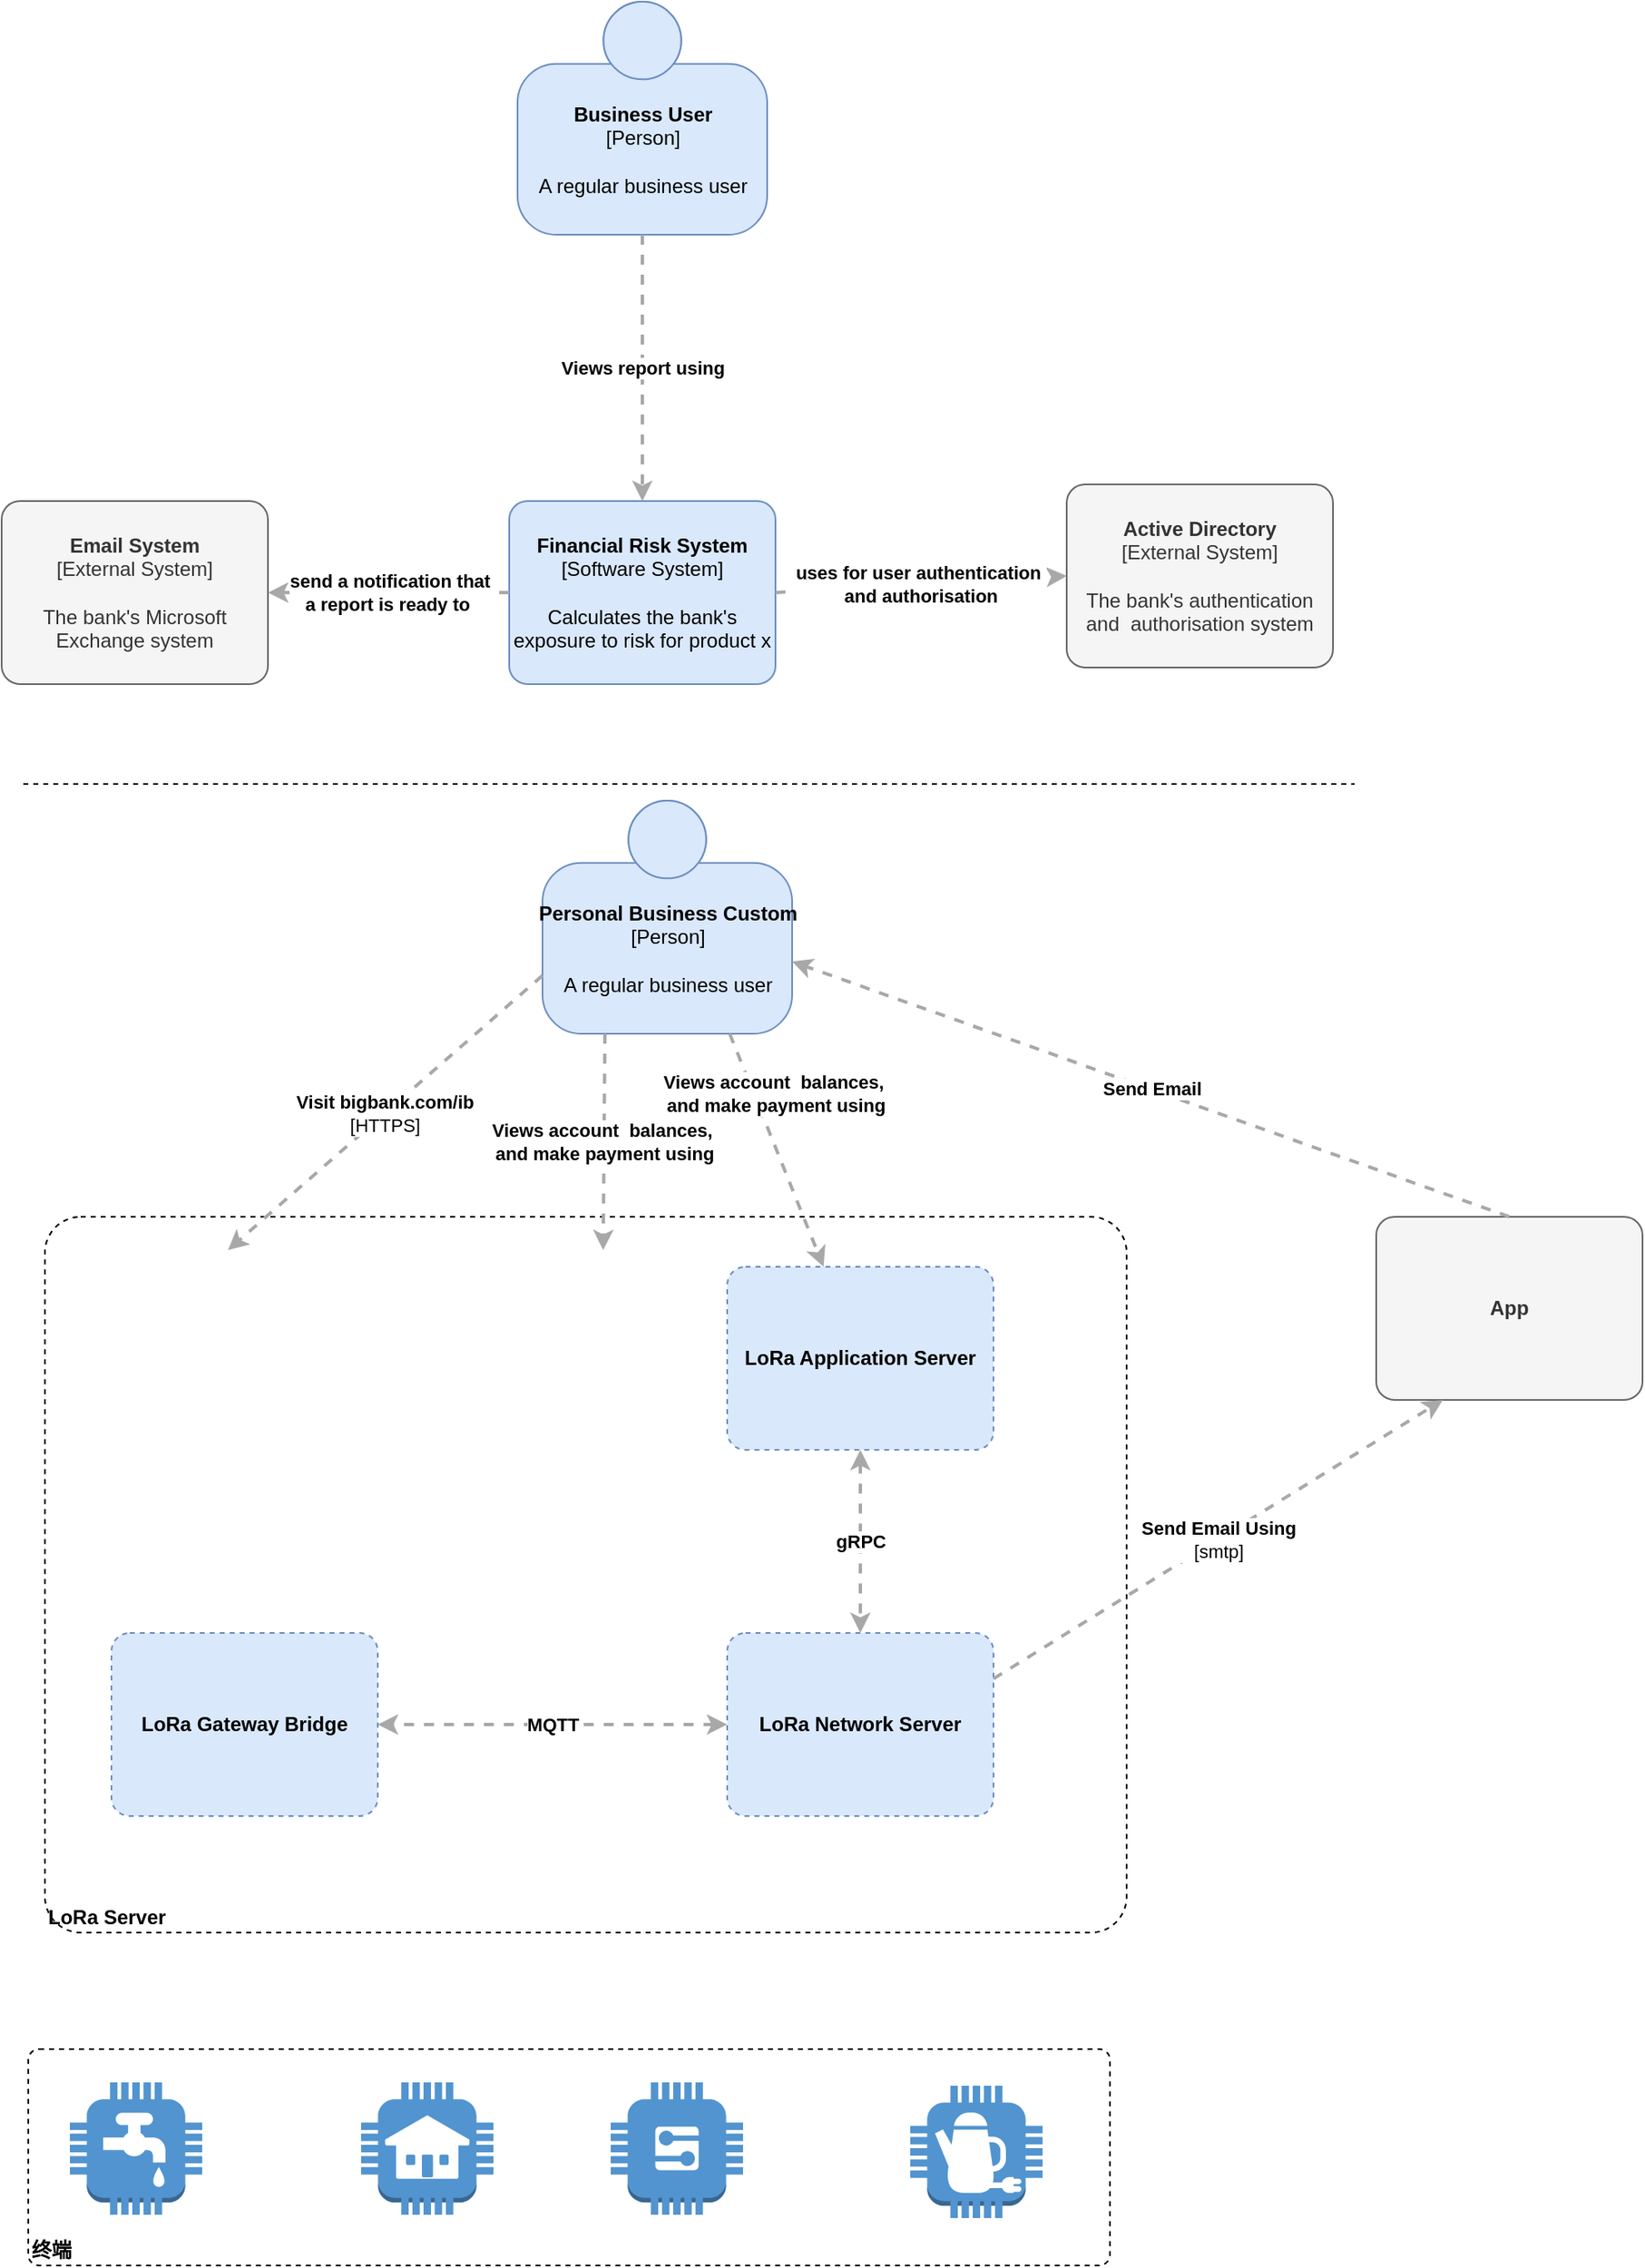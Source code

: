 <mxfile version="14.4.3" type="github">
  <diagram id="prtHgNgQTEPvFCAcTncT" name="Page-1">
    <mxGraphModel dx="845" dy="533" grid="1" gridSize="10" guides="1" tooltips="1" connect="1" arrows="1" fold="1" page="1" pageScale="1" pageWidth="827" pageHeight="1169" math="0" shadow="0">
      <root>
        <mxCell id="0" />
        <mxCell id="1" parent="0" />
        <mxCell id="nQnoEyGICxjIxf7FkVJl-1" value="&lt;b&gt;Business User&lt;/b&gt;&lt;br&gt;&lt;div&gt;[Person]&lt;/div&gt;&lt;br&gt;&lt;div&gt;A regular business user&lt;/div&gt;" style="html=1;dashed=0;whitespace=wrap;fillColor=#DAE8FC;strokeColor=#6C8EBF;shape=mxgraph.c4.person;align=center;points=[[0.5,0,0],[1,0.5,0],[1,0.75,0],[0.75,1,0],[0.5,1,0],[0.25,1,0],[0,0.75,0],[0,0.5,0]];" parent="1" vertex="1">
          <mxGeometry x="324" width="150" height="140" as="geometry" />
        </mxCell>
        <mxCell id="nQnoEyGICxjIxf7FkVJl-2" value="&lt;b&gt;Financial Risk System&lt;/b&gt;&lt;br&gt;&lt;div&gt;[Software System]&lt;/div&gt;&lt;br&gt;&lt;div&gt;Calculates the bank&#39;s exposure to risk for product x&lt;/div&gt;" style="rounded=1;whiteSpace=wrap;html=1;labelBackgroundColor=none;fillColor=#dae8fc;fontColor=#000000;align=center;arcSize=10;strokeColor=#6c8ebf;points=[[0.25,0,0],[0.5,0,0],[0.75,0,0],[1,0.25,0],[1,0.5,0],[1,0.75,0],[0.75,1,0],[0.5,1,0],[0.25,1,0],[0,0.75,0],[0,0.5,0],[0,0.25,0]];" parent="1" vertex="1">
          <mxGeometry x="319" y="300" width="160" height="110.0" as="geometry" />
        </mxCell>
        <mxCell id="nQnoEyGICxjIxf7FkVJl-6" value="&lt;div style=&quot;text-align: left&quot;&gt;&lt;div style=&quot;text-align: center&quot;&gt;&lt;b&gt;Views report using&lt;/b&gt;&lt;/div&gt;&lt;/div&gt;" style="edgeStyle=none;rounded=0;html=1;entryX=0.5;entryY=0;jettySize=auto;orthogonalLoop=1;strokeColor=#A8A8A8;strokeWidth=2;fontColor=#000000;jumpStyle=none;dashed=1;exitX=0.5;exitY=1;exitDx=0;exitDy=0;exitPerimeter=0;entryDx=0;entryDy=0;entryPerimeter=0;" parent="1" source="nQnoEyGICxjIxf7FkVJl-1" target="nQnoEyGICxjIxf7FkVJl-2" edge="1">
          <mxGeometry width="200" relative="1" as="geometry">
            <mxPoint x="444" y="200" as="sourcePoint" />
            <mxPoint x="644" y="200" as="targetPoint" />
          </mxGeometry>
        </mxCell>
        <mxCell id="nQnoEyGICxjIxf7FkVJl-7" value="&lt;b&gt;Active Directory&lt;/b&gt;&lt;br&gt;&lt;div&gt;[External System]&lt;/div&gt;&lt;br&gt;&lt;div&gt;The bank&#39;s authentication and&amp;nbsp; authorisation system&lt;/div&gt;" style="rounded=1;whiteSpace=wrap;html=1;labelBackgroundColor=none;fillColor=#f5f5f5;fontColor=#333333;align=center;arcSize=10;strokeColor=#666666;points=[[0.25,0,0],[0.5,0,0],[0.75,0,0],[1,0.25,0],[1,0.5,0],[1,0.75,0],[0.75,1,0],[0.5,1,0],[0.25,1,0],[0,0.75,0],[0,0.5,0],[0,0.25,0]];" parent="1" vertex="1">
          <mxGeometry x="654" y="290" width="160" height="110.0" as="geometry" />
        </mxCell>
        <mxCell id="nQnoEyGICxjIxf7FkVJl-10" value="&lt;div style=&quot;text-align: left&quot;&gt;&lt;div style=&quot;text-align: center&quot;&gt;&lt;b&gt;uses for user authentication&amp;nbsp;&lt;/b&gt;&lt;/div&gt;&lt;div style=&quot;text-align: center&quot;&gt;&lt;b&gt;and authorisation&lt;/b&gt;&lt;/div&gt;&lt;/div&gt;" style="edgeStyle=none;rounded=0;html=1;entryX=0;entryY=0.5;jettySize=auto;orthogonalLoop=1;strokeColor=#A8A8A8;strokeWidth=2;fontColor=#000000;jumpStyle=none;dashed=1;exitX=1;exitY=0.5;exitDx=0;exitDy=0;exitPerimeter=0;entryDx=0;entryDy=0;entryPerimeter=0;" parent="1" source="nQnoEyGICxjIxf7FkVJl-2" target="nQnoEyGICxjIxf7FkVJl-7" edge="1">
          <mxGeometry width="200" relative="1" as="geometry">
            <mxPoint x="634" y="140" as="sourcePoint" />
            <mxPoint x="634" y="300" as="targetPoint" />
          </mxGeometry>
        </mxCell>
        <mxCell id="nQnoEyGICxjIxf7FkVJl-11" value="&lt;b&gt;Email System&lt;/b&gt;&lt;br&gt;&lt;div&gt;[External System]&lt;/div&gt;&lt;br&gt;&lt;div&gt;The bank&#39;s Microsoft Exchange system&lt;/div&gt;" style="rounded=1;whiteSpace=wrap;html=1;labelBackgroundColor=none;fillColor=#f5f5f5;fontColor=#333333;align=center;arcSize=10;strokeColor=#666666;points=[[0.25,0,0],[0.5,0,0],[0.75,0,0],[1,0.25,0],[1,0.5,0],[1,0.75,0],[0.75,1,0],[0.5,1,0],[0.25,1,0],[0,0.75,0],[0,0.5,0],[0,0.25,0]];" parent="1" vertex="1">
          <mxGeometry x="14" y="300" width="160" height="110.0" as="geometry" />
        </mxCell>
        <mxCell id="nQnoEyGICxjIxf7FkVJl-12" value="&lt;div style=&quot;text-align: left&quot;&gt;&lt;div style=&quot;text-align: center&quot;&gt;&lt;b&gt;send a notification that &lt;br&gt;a report is ready to&amp;nbsp;&lt;/b&gt;&lt;/div&gt;&lt;/div&gt;" style="edgeStyle=none;rounded=0;html=1;jettySize=auto;orthogonalLoop=1;strokeColor=#A8A8A8;strokeWidth=2;fontColor=#000000;jumpStyle=none;dashed=1;exitX=0;exitY=0.5;exitDx=0;exitDy=0;exitPerimeter=0;" parent="1" source="nQnoEyGICxjIxf7FkVJl-2" target="nQnoEyGICxjIxf7FkVJl-11" edge="1">
          <mxGeometry width="200" relative="1" as="geometry">
            <mxPoint x="174" y="100" as="sourcePoint" />
            <mxPoint x="179" y="270" as="targetPoint" />
          </mxGeometry>
        </mxCell>
        <mxCell id="nQnoEyGICxjIxf7FkVJl-13" value="" style="endArrow=none;dashed=1;html=1;" parent="1" edge="1">
          <mxGeometry width="50" height="50" relative="1" as="geometry">
            <mxPoint x="27" y="470" as="sourcePoint" />
            <mxPoint x="827" y="470" as="targetPoint" />
          </mxGeometry>
        </mxCell>
        <mxCell id="nQnoEyGICxjIxf7FkVJl-14" value="&lt;b&gt;Personal Business Custom&lt;/b&gt;&lt;br&gt;&lt;div&gt;[Person]&lt;/div&gt;&lt;br&gt;&lt;div&gt;A regular business user&lt;/div&gt;" style="html=1;dashed=0;whitespace=wrap;fillColor=#DAE8FC;strokeColor=#6C8EBF;shape=mxgraph.c4.person;align=center;points=[[0.5,0,0],[1,0.5,0],[1,0.75,0],[0.75,1,0],[0.5,1,0],[0.25,1,0],[0,0.75,0],[0,0.5,0]];" parent="1" vertex="1">
          <mxGeometry x="339" y="480" width="150" height="140" as="geometry" />
        </mxCell>
        <mxCell id="nQnoEyGICxjIxf7FkVJl-16" value="&lt;div style=&quot;text-align: left&quot;&gt;&lt;b style=&quot;text-align: center&quot;&gt;LoRa Server&lt;/b&gt;&lt;br&gt;&lt;/div&gt;" style="rounded=1;whiteSpace=wrap;html=1;labelBackgroundColor=none;fillColor=#ffffff;fontColor=#000000;align=left;arcSize=5;strokeColor=#000000;verticalAlign=bottom;points=[[0.25,0,0],[0.5,0,0],[0.75,0,0],[1,0.25,0],[1,0.5,0],[1,0.75,0],[0.75,1,0],[0.5,1,0],[0.25,1,0],[0,0.75,0],[0,0.5,0],[0,0.25,0]];dashed=1;" parent="1" vertex="1">
          <mxGeometry x="40" y="730" width="650" height="430" as="geometry" />
        </mxCell>
        <mxCell id="nQnoEyGICxjIxf7FkVJl-17" value="&lt;div style=&quot;text-align: left&quot;&gt;&lt;div style=&quot;text-align: center&quot;&gt;&lt;b&gt;Views account&amp;nbsp; balances,&amp;nbsp;&lt;/b&gt;&lt;/div&gt;&lt;div style=&quot;text-align: center&quot;&gt;&lt;b&gt;and make payment using&lt;/b&gt;&lt;/div&gt;&lt;/div&gt;" style="edgeStyle=none;rounded=0;html=1;jettySize=auto;orthogonalLoop=1;strokeColor=#A8A8A8;strokeWidth=2;fontColor=#000000;jumpStyle=none;dashed=1;exitX=0.25;exitY=1;exitDx=0;exitDy=0;exitPerimeter=0;" parent="1" source="nQnoEyGICxjIxf7FkVJl-14" edge="1">
          <mxGeometry width="200" relative="1" as="geometry">
            <mxPoint x="403.5" y="610" as="sourcePoint" />
            <mxPoint x="375.446" y="750" as="targetPoint" />
          </mxGeometry>
        </mxCell>
        <mxCell id="nQnoEyGICxjIxf7FkVJl-22" value="&lt;b&gt;LoRa Application Server&lt;/b&gt;" style="rounded=1;whiteSpace=wrap;html=1;labelBackgroundColor=none;fillColor=#dae8fc;fontColor=#000000;align=center;arcSize=10;strokeColor=#6c8ebf;points=[[0.25,0,0],[0.5,0,0],[0.75,0,0],[1,0.25,0],[1,0.5,0],[1,0.75,0],[0.75,1,0],[0.5,1,0],[0.25,1,0],[0,0.75,0],[0,0.5,0],[0,0.25,0]];dashed=1;" parent="1" vertex="1">
          <mxGeometry x="450" y="760" width="160" height="110.0" as="geometry" />
        </mxCell>
        <mxCell id="nQnoEyGICxjIxf7FkVJl-23" value="&lt;b&gt;LoRa Network Server&lt;/b&gt;" style="rounded=1;whiteSpace=wrap;html=1;labelBackgroundColor=none;fillColor=#dae8fc;fontColor=#000000;align=center;arcSize=10;strokeColor=#6c8ebf;points=[[0.25,0,0],[0.5,0,0],[0.75,0,0],[1,0.25,0],[1,0.5,0],[1,0.75,0],[0.75,1,0],[0.5,1,0],[0.25,1,0],[0,0.75,0],[0,0.5,0],[0,0.25,0]];dashed=1;" parent="1" vertex="1">
          <mxGeometry x="450" y="980" width="160" height="110.0" as="geometry" />
        </mxCell>
        <mxCell id="nQnoEyGICxjIxf7FkVJl-25" value="&lt;b&gt;App&lt;/b&gt;" style="rounded=1;whiteSpace=wrap;html=1;labelBackgroundColor=none;fillColor=#f5f5f5;fontColor=#333333;align=center;arcSize=10;strokeColor=#666666;points=[[0.25,0,0],[0.5,0,0],[0.75,0,0],[1,0.25,0],[1,0.5,0],[1,0.75,0],[0.75,1,0],[0.5,1,0],[0.25,1,0],[0,0.75,0],[0,0.5,0],[0,0.25,0]];" parent="1" vertex="1">
          <mxGeometry x="840" y="730" width="160" height="110.0" as="geometry" />
        </mxCell>
        <mxCell id="nQnoEyGICxjIxf7FkVJl-26" value="&lt;div style=&quot;text-align: left&quot;&gt;&lt;div style=&quot;text-align: center&quot;&gt;&lt;b&gt;Visit bigbank.com/ib&lt;/b&gt;&lt;/div&gt;&lt;div style=&quot;text-align: center&quot;&gt;[HTTPS]&lt;/div&gt;&lt;/div&gt;" style="edgeStyle=none;rounded=0;html=1;entryX=0.5;entryY=0;jettySize=auto;orthogonalLoop=1;strokeColor=#A8A8A8;strokeWidth=2;fontColor=#000000;jumpStyle=none;dashed=1;exitX=0;exitY=0.75;exitDx=0;exitDy=0;exitPerimeter=0;entryDx=0;entryDy=0;entryPerimeter=0;" parent="1" source="nQnoEyGICxjIxf7FkVJl-14" edge="1">
          <mxGeometry width="200" relative="1" as="geometry">
            <mxPoint x="120" y="660" as="sourcePoint" />
            <mxPoint x="150" y="750" as="targetPoint" />
          </mxGeometry>
        </mxCell>
        <mxCell id="nQnoEyGICxjIxf7FkVJl-27" value="&lt;div style=&quot;text-align: left&quot;&gt;&lt;div style=&quot;text-align: center&quot;&gt;&lt;b&gt;Views account&amp;nbsp; balances,&amp;nbsp;&lt;/b&gt;&lt;/div&gt;&lt;div style=&quot;text-align: center&quot;&gt;&lt;b&gt;and make payment using&lt;/b&gt;&lt;/div&gt;&lt;/div&gt;" style="edgeStyle=none;rounded=0;html=1;jettySize=auto;orthogonalLoop=1;strokeColor=#A8A8A8;strokeWidth=2;fontColor=#000000;jumpStyle=none;dashed=1;exitX=0.75;exitY=1;exitDx=0;exitDy=0;exitPerimeter=0;" parent="1" source="nQnoEyGICxjIxf7FkVJl-14" target="nQnoEyGICxjIxf7FkVJl-22" edge="1">
          <mxGeometry x="-0.43" y="11" width="200" relative="1" as="geometry">
            <mxPoint x="550" y="600" as="sourcePoint" />
            <mxPoint x="550" y="718" as="targetPoint" />
            <mxPoint x="1" as="offset" />
          </mxGeometry>
        </mxCell>
        <mxCell id="nQnoEyGICxjIxf7FkVJl-28" value="&lt;div style=&quot;text-align: left&quot;&gt;&lt;div style=&quot;text-align: center&quot;&gt;&lt;b&gt;Send Email&lt;/b&gt;&lt;/div&gt;&lt;/div&gt;" style="edgeStyle=none;rounded=0;html=1;jettySize=auto;orthogonalLoop=1;strokeColor=#A8A8A8;strokeWidth=2;fontColor=#000000;jumpStyle=none;dashed=1;exitX=0.5;exitY=0;exitDx=0;exitDy=0;exitPerimeter=0;" parent="1" source="nQnoEyGICxjIxf7FkVJl-25" target="nQnoEyGICxjIxf7FkVJl-14" edge="1">
          <mxGeometry width="200" relative="1" as="geometry">
            <mxPoint x="580" y="630" as="sourcePoint" />
            <mxPoint x="780" y="630" as="targetPoint" />
          </mxGeometry>
        </mxCell>
        <mxCell id="nQnoEyGICxjIxf7FkVJl-30" value="&lt;div style=&quot;text-align: left&quot;&gt;&lt;div style=&quot;text-align: center&quot;&gt;&lt;b&gt;gRPC&lt;/b&gt;&lt;/div&gt;&lt;/div&gt;" style="edgeStyle=none;rounded=0;html=1;jettySize=auto;orthogonalLoop=1;strokeColor=#A8A8A8;strokeWidth=2;fontColor=#000000;jumpStyle=none;dashed=1;exitX=0.5;exitY=1;exitDx=0;exitDy=0;exitPerimeter=0;startArrow=classic;startFill=1;" parent="1" source="nQnoEyGICxjIxf7FkVJl-22" target="nQnoEyGICxjIxf7FkVJl-23" edge="1">
          <mxGeometry width="200" relative="1" as="geometry">
            <mxPoint x="385.53" y="870" as="sourcePoint" />
            <mxPoint x="500" y="990" as="targetPoint" />
          </mxGeometry>
        </mxCell>
        <mxCell id="nQnoEyGICxjIxf7FkVJl-31" value="&lt;div style=&quot;text-align: left&quot;&gt;&lt;div style=&quot;text-align: center&quot;&gt;&lt;b&gt;MQTT&lt;/b&gt;&lt;/div&gt;&lt;/div&gt;" style="edgeStyle=none;rounded=0;html=1;jettySize=auto;orthogonalLoop=1;strokeColor=#A8A8A8;strokeWidth=2;fontColor=#000000;jumpStyle=none;dashed=1;exitX=0;exitY=0.5;exitDx=0;exitDy=0;exitPerimeter=0;startArrow=classic;startFill=1;" parent="1" source="nQnoEyGICxjIxf7FkVJl-23" edge="1">
          <mxGeometry width="200" relative="1" as="geometry">
            <mxPoint x="410" y="970" as="sourcePoint" />
            <mxPoint x="240" y="1035" as="targetPoint" />
          </mxGeometry>
        </mxCell>
        <mxCell id="nQnoEyGICxjIxf7FkVJl-32" value="&lt;div style=&quot;text-align: left&quot;&gt;&lt;div style=&quot;text-align: center&quot;&gt;&lt;b&gt;Send Email Using&lt;/b&gt;&lt;/div&gt;&lt;div style=&quot;text-align: center&quot;&gt;[smtp]&lt;/div&gt;&lt;/div&gt;" style="edgeStyle=none;rounded=0;html=1;entryX=0.25;entryY=1;jettySize=auto;orthogonalLoop=1;strokeColor=#A8A8A8;strokeWidth=2;fontColor=#000000;jumpStyle=none;dashed=1;entryDx=0;entryDy=0;entryPerimeter=0;exitX=1;exitY=0.25;exitDx=0;exitDy=0;exitPerimeter=0;" parent="1" source="nQnoEyGICxjIxf7FkVJl-23" target="nQnoEyGICxjIxf7FkVJl-25" edge="1">
          <mxGeometry width="200" relative="1" as="geometry">
            <mxPoint x="600" y="1040" as="sourcePoint" />
            <mxPoint x="800" y="1030" as="targetPoint" />
          </mxGeometry>
        </mxCell>
        <mxCell id="dtYK3EFexsv6tl9zOkRL-1" value="&lt;div style=&quot;text-align: left&quot;&gt;&lt;b style=&quot;text-align: center&quot;&gt;终端&lt;/b&gt;&lt;br&gt;&lt;/div&gt;" style="rounded=1;whiteSpace=wrap;html=1;labelBackgroundColor=none;fillColor=#ffffff;fontColor=#000000;align=left;arcSize=5;strokeColor=#000000;verticalAlign=bottom;points=[[0.25,0,0],[0.5,0,0],[0.75,0,0],[1,0.25,0],[1,0.5,0],[1,0.75,0],[0.75,1,0],[0.5,1,0],[0.25,1,0],[0,0.75,0],[0,0.5,0],[0,0.25,0]];dashed=1;" vertex="1" parent="1">
          <mxGeometry x="30" y="1230" width="650" height="130" as="geometry" />
        </mxCell>
        <mxCell id="dtYK3EFexsv6tl9zOkRL-2" value="" style="outlineConnect=0;dashed=0;verticalLabelPosition=bottom;verticalAlign=top;align=center;html=1;shape=mxgraph.aws3.utility;fillColor=#5294CF;gradientColor=none;" vertex="1" parent="1">
          <mxGeometry x="55" y="1250" width="79.5" height="79.5" as="geometry" />
        </mxCell>
        <mxCell id="dtYK3EFexsv6tl9zOkRL-3" value="" style="outlineConnect=0;dashed=0;verticalLabelPosition=bottom;verticalAlign=top;align=center;html=1;shape=mxgraph.aws3.house;fillColor=#5294CF;gradientColor=none;" vertex="1" parent="1">
          <mxGeometry x="230" y="1250" width="79.5" height="79.5" as="geometry" />
        </mxCell>
        <mxCell id="dtYK3EFexsv6tl9zOkRL-4" value="" style="outlineConnect=0;dashed=0;verticalLabelPosition=bottom;verticalAlign=top;align=center;html=1;shape=mxgraph.aws3.generic;fillColor=#5294CF;gradientColor=none;" vertex="1" parent="1">
          <mxGeometry x="380" y="1250" width="79.5" height="79.5" as="geometry" />
        </mxCell>
        <mxCell id="dtYK3EFexsv6tl9zOkRL-6" value="" style="outlineConnect=0;dashed=0;verticalLabelPosition=bottom;verticalAlign=top;align=center;html=1;shape=mxgraph.aws3.coffee_pot;fillColor=#5294CF;gradientColor=none;" vertex="1" parent="1">
          <mxGeometry x="560" y="1252" width="79.5" height="79.5" as="geometry" />
        </mxCell>
        <mxCell id="dtYK3EFexsv6tl9zOkRL-7" value="&lt;b&gt;LoRa Gateway Bridge&lt;/b&gt;" style="rounded=1;whiteSpace=wrap;html=1;labelBackgroundColor=none;fillColor=#dae8fc;fontColor=#000000;align=center;arcSize=10;strokeColor=#6c8ebf;points=[[0.25,0,0],[0.5,0,0],[0.75,0,0],[1,0.25,0],[1,0.5,0],[1,0.75,0],[0.75,1,0],[0.5,1,0],[0.25,1,0],[0,0.75,0],[0,0.5,0],[0,0.25,0]];dashed=1;" vertex="1" parent="1">
          <mxGeometry x="80" y="980" width="160" height="110.0" as="geometry" />
        </mxCell>
      </root>
    </mxGraphModel>
  </diagram>
</mxfile>
